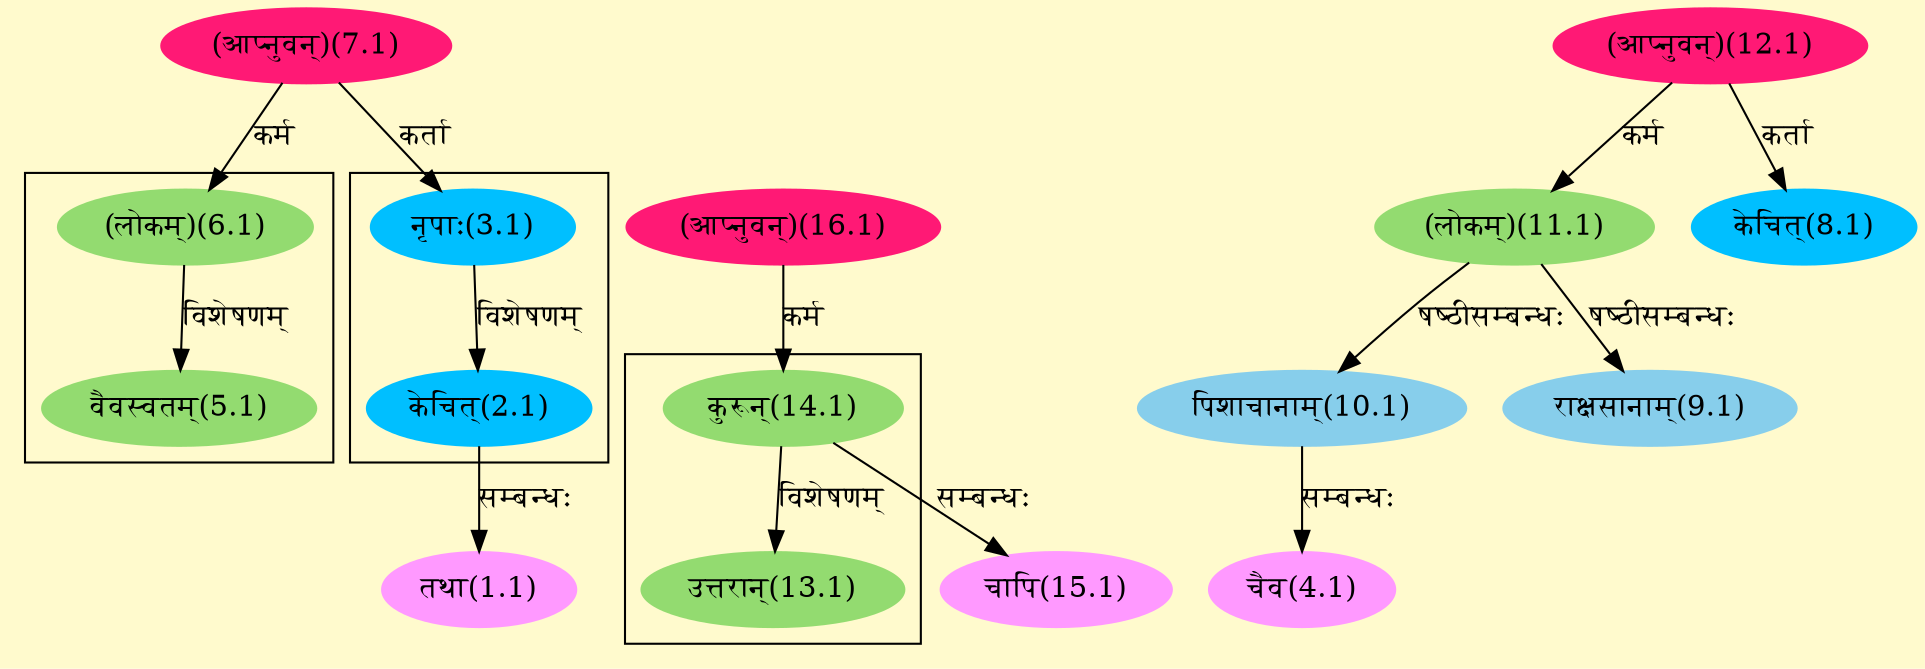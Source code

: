 digraph G{
rankdir=BT;
 compound=true;
 bgcolor="lemonchiffon1";

subgraph cluster_1{
Node2_1 [style=filled, color="#00BFFF" label = "केचित्(2.1)"]
Node3_1 [style=filled, color="#00BFFF" label = "नृपाः(3.1)"]

}

subgraph cluster_2{
Node5_1 [style=filled, color="#93DB70" label = "वैवस्वतम्(5.1)"]
Node6_1 [style=filled, color="#93DB70" label = "(लोकम्)(6.1)"]

}

subgraph cluster_3{
Node13_1 [style=filled, color="#93DB70" label = "उत्तरान्(13.1)"]
Node14_1 [style=filled, color="#93DB70" label = "कुरून्(14.1)"]

}
Node1_1 [style=filled, color="#FF99FF" label = "तथा(1.1)"]
Node2_1 [style=filled, color="#00BFFF" label = "केचित्(2.1)"]
Node3_1 [style=filled, color="#00BFFF" label = "नृपाः(3.1)"]
Node7_1 [style=filled, color="#FF1975" label = "(आप्नुवन्)(7.1)"]
Node4_1 [style=filled, color="#FF99FF" label = "चैव(4.1)"]
Node10_1 [style=filled, color="#87CEEB" label = "पिशाचानाम्(10.1)"]
Node6_1 [style=filled, color="#93DB70" label = "(लोकम्)(6.1)"]
Node [style=filled, color="" label = "()"]
Node8_1 [style=filled, color="#00BFFF" label = "केचित्(8.1)"]
Node12_1 [style=filled, color="#FF1975" label = "(आप्नुवन्)(12.1)"]
Node9_1 [style=filled, color="#87CEEB" label = "राक्षसानाम्(9.1)"]
Node11_1 [style=filled, color="#93DB70" label = "(लोकम्)(11.1)"]
Node14_1 [style=filled, color="#93DB70" label = "कुरून्(14.1)"]
Node16_1 [style=filled, color="#FF1975" label = "(आप्नुवन्)(16.1)"]
Node15_1 [style=filled, color="#FF99FF" label = "चापि(15.1)"]
/* Start of Relations section */

Node1_1 -> Node2_1 [  label="सम्बन्धः"  dir="back" ]
Node2_1 -> Node3_1 [  label="विशेषणम्"  dir="back" ]
Node3_1 -> Node7_1 [  label="कर्ता"  dir="back" ]
Node4_1 -> Node10_1 [  label="सम्बन्धः"  dir="back" ]
Node5_1 -> Node6_1 [  label="विशेषणम्"  dir="back" ]
Node6_1 -> Node7_1 [  label="कर्म"  dir="back" ]
Node8_1 -> Node12_1 [  label="कर्ता"  dir="back" ]
Node9_1 -> Node11_1 [  label="षष्ठीसम्बन्धः"  dir="back" ]
Node10_1 -> Node11_1 [  label="षष्ठीसम्बन्धः"  dir="back" ]
Node11_1 -> Node12_1 [  label="कर्म"  dir="back" ]
Node13_1 -> Node14_1 [  label="विशेषणम्"  dir="back" ]
Node14_1 -> Node16_1 [  label="कर्म"  dir="back" ]
Node15_1 -> Node14_1 [  label="सम्बन्धः"  dir="back" ]
}
